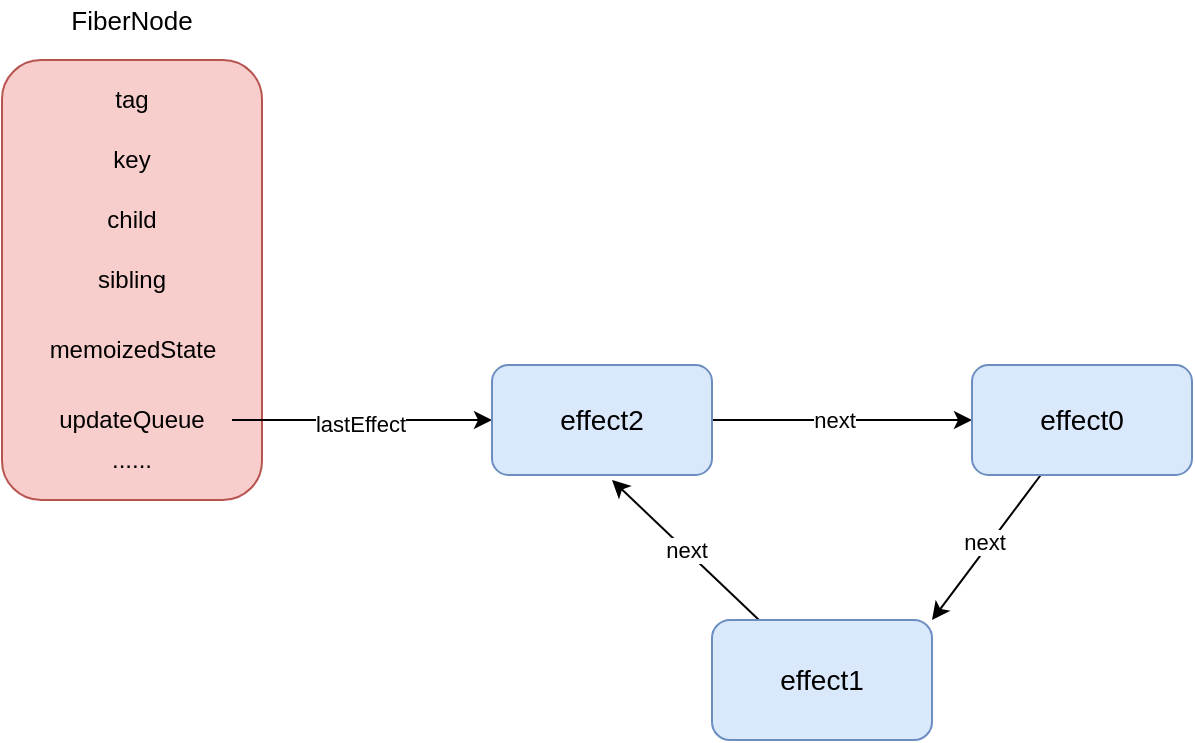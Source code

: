 <mxfile version="15.3.0" type="device"><diagram id="QNqjO2LQbmOdMc_GRA2X" name="Page-1"><mxGraphModel dx="946" dy="530" grid="1" gridSize="10" guides="1" tooltips="1" connect="1" arrows="1" fold="1" page="1" pageScale="1" pageWidth="827" pageHeight="1169" math="0" shadow="0"><root><mxCell id="0"/><mxCell id="1" parent="0"/><mxCell id="_xK-cpFVT3osdMU0eiGN-25" value="" style="rounded=1;whiteSpace=wrap;html=1;fillColor=#f8cecc;strokeColor=#b85450;" parent="1" vertex="1"><mxGeometry x="45" y="50" width="130" height="220" as="geometry"/></mxCell><mxCell id="_xK-cpFVT3osdMU0eiGN-26" value="&lt;font style=&quot;font-size: 13px&quot;&gt;FiberNode&lt;/font&gt;" style="text;html=1;strokeColor=none;fillColor=none;align=center;verticalAlign=middle;whiteSpace=wrap;rounded=0;" parent="1" vertex="1"><mxGeometry x="90" y="20" width="40" height="20" as="geometry"/></mxCell><mxCell id="_xK-cpFVT3osdMU0eiGN-28" value="tag" style="text;html=1;strokeColor=none;fillColor=none;align=center;verticalAlign=middle;whiteSpace=wrap;rounded=0;" parent="1" vertex="1"><mxGeometry x="90" y="60" width="40" height="20" as="geometry"/></mxCell><mxCell id="_xK-cpFVT3osdMU0eiGN-29" value="key" style="text;html=1;strokeColor=none;fillColor=none;align=center;verticalAlign=middle;whiteSpace=wrap;rounded=0;" parent="1" vertex="1"><mxGeometry x="90" y="90" width="40" height="20" as="geometry"/></mxCell><mxCell id="_xK-cpFVT3osdMU0eiGN-30" value="child" style="text;html=1;strokeColor=none;fillColor=none;align=center;verticalAlign=middle;whiteSpace=wrap;rounded=0;" parent="1" vertex="1"><mxGeometry x="90" y="120" width="40" height="20" as="geometry"/></mxCell><mxCell id="_xK-cpFVT3osdMU0eiGN-31" value="sibling" style="text;html=1;strokeColor=none;fillColor=none;align=center;verticalAlign=middle;whiteSpace=wrap;rounded=0;" parent="1" vertex="1"><mxGeometry x="90" y="150" width="40" height="20" as="geometry"/></mxCell><mxCell id="_xK-cpFVT3osdMU0eiGN-34" value="......" style="text;html=1;strokeColor=none;fillColor=none;align=center;verticalAlign=middle;whiteSpace=wrap;rounded=0;" parent="1" vertex="1"><mxGeometry x="90" y="240" width="40" height="20" as="geometry"/></mxCell><mxCell id="4LNkfJg1CLdH7Jpms-cT-18" value="memoizedState" style="text;html=1;strokeColor=none;fillColor=none;align=center;verticalAlign=middle;whiteSpace=wrap;rounded=0;" parent="1" vertex="1"><mxGeometry x="62.5" y="185" width="95" height="20" as="geometry"/></mxCell><mxCell id="pa6s09TQvXSC_uUfU7YA-8" value="" style="edgeStyle=orthogonalEdgeStyle;rounded=0;orthogonalLoop=1;jettySize=auto;html=1;" edge="1" parent="1" source="pa6s09TQvXSC_uUfU7YA-1" target="pa6s09TQvXSC_uUfU7YA-2"><mxGeometry relative="1" as="geometry"/></mxCell><mxCell id="pa6s09TQvXSC_uUfU7YA-22" value="lastEffect" style="edgeLabel;html=1;align=center;verticalAlign=middle;resizable=0;points=[];" vertex="1" connectable="0" parent="pa6s09TQvXSC_uUfU7YA-8"><mxGeometry x="-0.015" y="-2" relative="1" as="geometry"><mxPoint as="offset"/></mxGeometry></mxCell><mxCell id="pa6s09TQvXSC_uUfU7YA-1" value="updateQueue" style="text;html=1;strokeColor=none;fillColor=none;align=center;verticalAlign=middle;whiteSpace=wrap;rounded=0;" vertex="1" parent="1"><mxGeometry x="60" y="220" width="100" height="20" as="geometry"/></mxCell><mxCell id="pa6s09TQvXSC_uUfU7YA-9" style="edgeStyle=orthogonalEdgeStyle;rounded=0;orthogonalLoop=1;jettySize=auto;html=1;entryX=0;entryY=0.5;entryDx=0;entryDy=0;" edge="1" parent="1" source="pa6s09TQvXSC_uUfU7YA-2" target="pa6s09TQvXSC_uUfU7YA-6"><mxGeometry relative="1" as="geometry"/></mxCell><mxCell id="pa6s09TQvXSC_uUfU7YA-10" value="next" style="edgeLabel;html=1;align=center;verticalAlign=middle;resizable=0;points=[];" vertex="1" connectable="0" parent="pa6s09TQvXSC_uUfU7YA-9"><mxGeometry x="0.042" y="-1" relative="1" as="geometry"><mxPoint x="-7" y="-1" as="offset"/></mxGeometry></mxCell><mxCell id="pa6s09TQvXSC_uUfU7YA-2" value="&lt;font style=&quot;font-size: 14px&quot;&gt;effect2&lt;/font&gt;" style="rounded=1;whiteSpace=wrap;html=1;fillColor=#dae8fc;strokeColor=#6c8ebf;" vertex="1" parent="1"><mxGeometry x="290" y="202.5" width="110" height="55" as="geometry"/></mxCell><mxCell id="pa6s09TQvXSC_uUfU7YA-13" style="edgeStyle=none;rounded=0;orthogonalLoop=1;jettySize=auto;html=1;entryX=1;entryY=0;entryDx=0;entryDy=0;" edge="1" parent="1" source="pa6s09TQvXSC_uUfU7YA-6" target="pa6s09TQvXSC_uUfU7YA-7"><mxGeometry relative="1" as="geometry"/></mxCell><mxCell id="pa6s09TQvXSC_uUfU7YA-19" value="next" style="edgeLabel;html=1;align=center;verticalAlign=middle;resizable=0;points=[];" vertex="1" connectable="0" parent="pa6s09TQvXSC_uUfU7YA-13"><mxGeometry x="-0.04" y="-3" relative="1" as="geometry"><mxPoint as="offset"/></mxGeometry></mxCell><mxCell id="pa6s09TQvXSC_uUfU7YA-6" value="&lt;font style=&quot;font-size: 14px&quot;&gt;effect0&lt;/font&gt;" style="rounded=1;whiteSpace=wrap;html=1;fillColor=#dae8fc;strokeColor=#6c8ebf;" vertex="1" parent="1"><mxGeometry x="530" y="202.5" width="110" height="55" as="geometry"/></mxCell><mxCell id="pa6s09TQvXSC_uUfU7YA-21" value="next" style="edgeStyle=none;rounded=0;orthogonalLoop=1;jettySize=auto;html=1;" edge="1" parent="1" source="pa6s09TQvXSC_uUfU7YA-7"><mxGeometry relative="1" as="geometry"><mxPoint x="350" y="260" as="targetPoint"/></mxGeometry></mxCell><mxCell id="pa6s09TQvXSC_uUfU7YA-7" value="&lt;font style=&quot;font-size: 14px&quot;&gt;effect1&lt;/font&gt;" style="rounded=1;whiteSpace=wrap;html=1;fillColor=#dae8fc;strokeColor=#6c8ebf;" vertex="1" parent="1"><mxGeometry x="400" y="330" width="110" height="60" as="geometry"/></mxCell></root></mxGraphModel></diagram></mxfile>